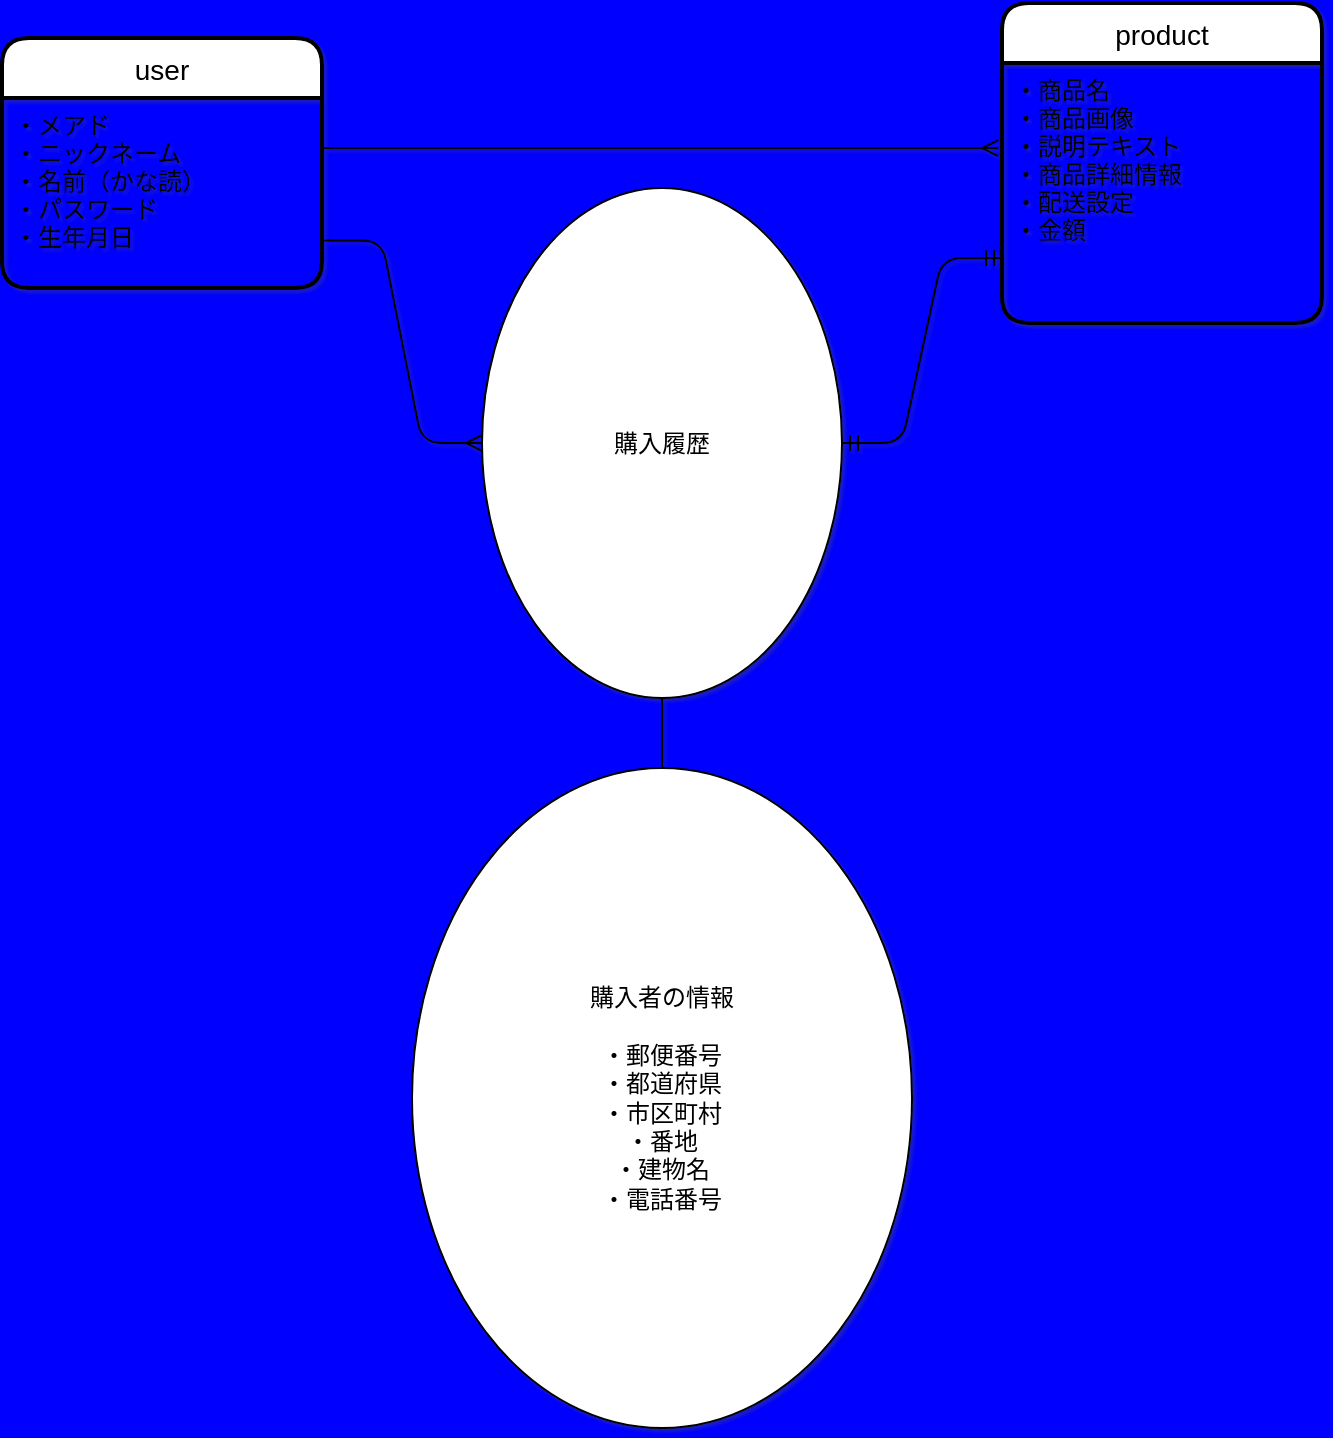 <mxfile version="13.10.0" type="embed">
    <diagram id="cQUnQ7eZXvzPiAG-qzQM" name="Page-1">
        <mxGraphModel dx="968" dy="680" grid="1" gridSize="10" guides="1" tooltips="1" connect="1" arrows="1" fold="1" page="1" pageScale="1" pageWidth="827" pageHeight="1169" background="#0000FF" math="0" shadow="1">
            <root>
                <mxCell id="0"/>
                <mxCell id="1" parent="0"/>
                <mxCell id="30" value="user" style="swimlane;childLayout=stackLayout;horizontal=1;startSize=30;horizontalStack=0;rounded=1;fontSize=14;fontStyle=0;strokeWidth=2;resizeParent=0;resizeLast=1;shadow=0;dashed=0;align=center;" parent="1" vertex="1">
                    <mxGeometry x="100" y="75" width="160" height="125" as="geometry"/>
                </mxCell>
                <mxCell id="31" value="・メアド&#10;・ニックネーム&#10;・名前（かな読）&#10;・パスワード&#10;・生年月日&#10;&#10;" style="align=left;strokeColor=none;fillColor=none;spacingLeft=4;fontSize=12;verticalAlign=top;resizable=0;rotatable=0;part=1;" parent="30" vertex="1">
                    <mxGeometry y="30" width="160" height="95" as="geometry"/>
                </mxCell>
                <mxCell id="32" value="product" style="swimlane;childLayout=stackLayout;horizontal=1;startSize=30;horizontalStack=0;rounded=1;fontSize=14;fontStyle=0;strokeWidth=2;resizeParent=0;resizeLast=1;shadow=0;dashed=0;align=center;" parent="1" vertex="1">
                    <mxGeometry x="600" y="57.5" width="160" height="160" as="geometry"/>
                </mxCell>
                <mxCell id="33" value="・商品名&#10;・商品画像&#10;・説明テキスト&#10;・商品詳細情報&#10;・配送設定&#10;・金額&#10;" style="align=left;strokeColor=none;fillColor=none;spacingLeft=4;fontSize=12;verticalAlign=top;resizable=0;rotatable=0;part=1;" parent="32" vertex="1">
                    <mxGeometry y="30" width="160" height="130" as="geometry"/>
                </mxCell>
                <mxCell id="44" value="購入履歴" style="ellipse;whiteSpace=wrap;html=1;align=center;" parent="1" vertex="1">
                    <mxGeometry x="340" y="150" width="180" height="255" as="geometry"/>
                </mxCell>
                <mxCell id="45" value="購入者の情報&lt;br&gt;&lt;br&gt;・郵便番号&lt;br&gt;・都道府県&lt;br&gt;・市区町村&lt;br&gt;・番地&lt;br&gt;・建物名&lt;br&gt;・電話番号" style="ellipse;whiteSpace=wrap;html=1;align=center;" parent="1" vertex="1">
                    <mxGeometry x="305" y="440" width="250" height="330" as="geometry"/>
                </mxCell>
                <mxCell id="61" value="" style="edgeStyle=entityRelationEdgeStyle;fontSize=12;html=1;endArrow=ERmandOne;startArrow=ERmandOne;exitX=1;exitY=0.5;exitDx=0;exitDy=0;entryX=0;entryY=0.75;entryDx=0;entryDy=0;" parent="1" source="44" target="33" edge="1">
                    <mxGeometry width="100" height="100" relative="1" as="geometry">
                        <mxPoint x="740" y="80" as="sourcePoint"/>
                        <mxPoint x="560" y="250" as="targetPoint"/>
                    </mxGeometry>
                </mxCell>
                <mxCell id="71" value="" style="endArrow=none;html=1;rounded=0;entryX=0.5;entryY=0;entryDx=0;entryDy=0;exitX=0.5;exitY=1;exitDx=0;exitDy=0;" parent="1" source="44" target="45" edge="1">
                    <mxGeometry relative="1" as="geometry">
                        <mxPoint x="520" y="350" as="sourcePoint"/>
                        <mxPoint x="680" y="350" as="targetPoint"/>
                    </mxGeometry>
                </mxCell>
                <mxCell id="72" value="" style="edgeStyle=entityRelationEdgeStyle;fontSize=12;html=1;endArrow=ERmany;exitX=1;exitY=0.75;exitDx=0;exitDy=0;entryX=0;entryY=0.5;entryDx=0;entryDy=0;" parent="1" source="31" edge="1" target="44">
                    <mxGeometry width="100" height="100" relative="1" as="geometry">
                        <mxPoint x="470" y="430" as="sourcePoint"/>
                        <mxPoint x="336" y="408" as="targetPoint"/>
                    </mxGeometry>
                </mxCell>
                <mxCell id="73" value="" style="edgeStyle=entityRelationEdgeStyle;fontSize=12;html=1;endArrow=ERmany;entryX=-0.012;entryY=0.327;entryDx=0;entryDy=0;entryPerimeter=0;" parent="1" target="33" edge="1">
                    <mxGeometry width="100" height="100" relative="1" as="geometry">
                        <mxPoint x="260" y="130" as="sourcePoint"/>
                        <mxPoint x="360" y="30" as="targetPoint"/>
                    </mxGeometry>
                </mxCell>
            </root>
        </mxGraphModel>
    </diagram>
</mxfile>